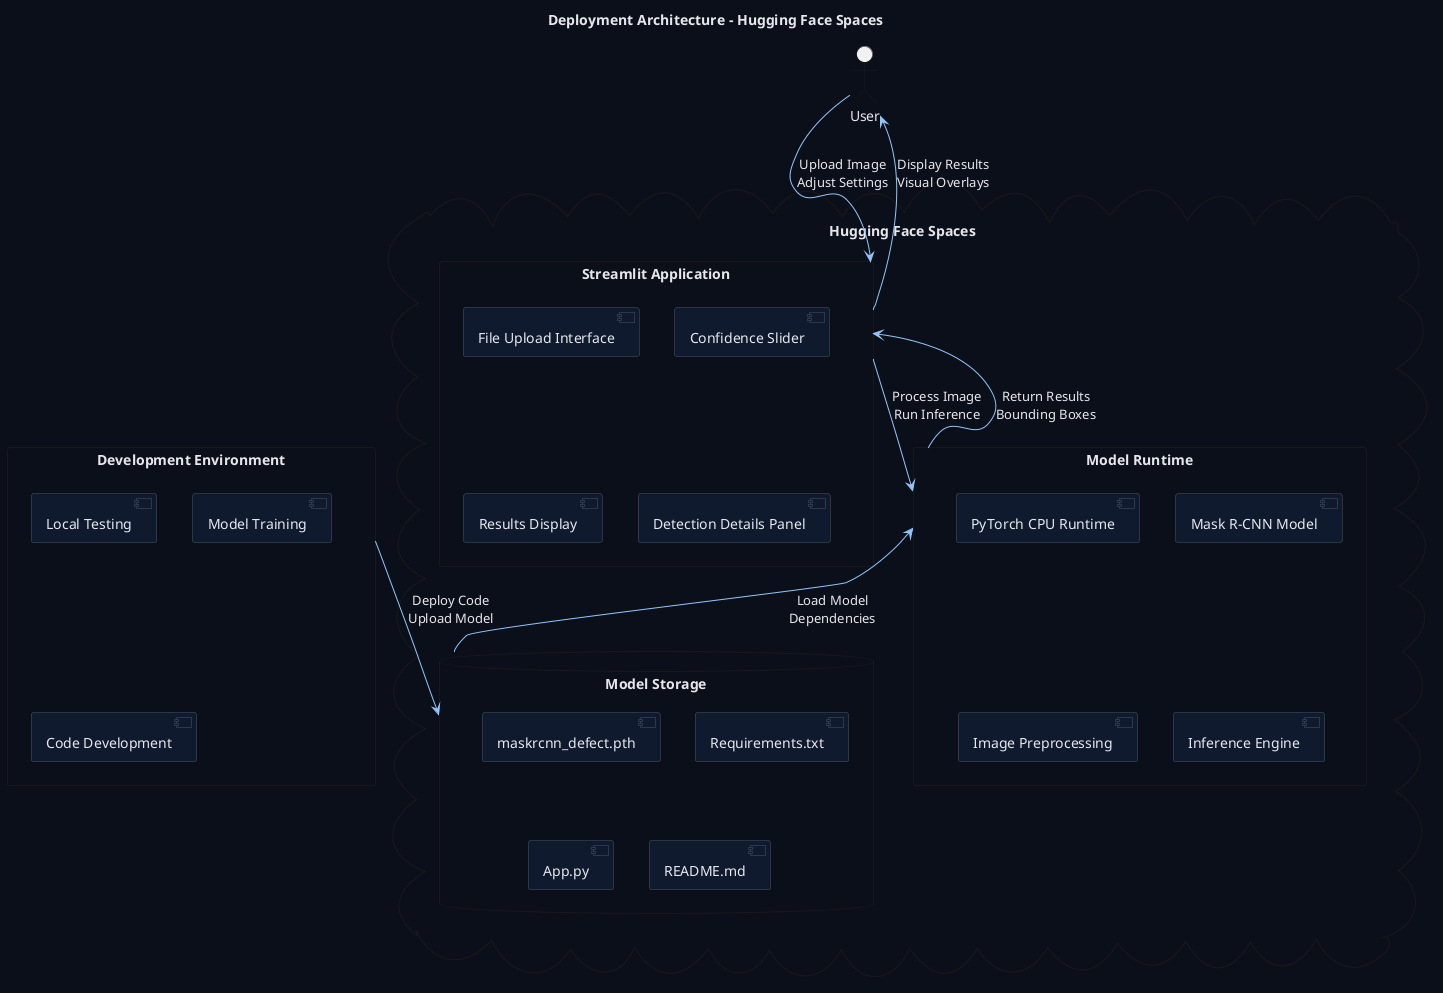 @startuml
skinparam backgroundColor #0b0f19
skinparam componentBackgroundColor #101a2f
skinparam componentBorderColor #4b5563
skinparam ArrowColor #93c5fd
skinparam DefaultFontColor #e5e7eb
title Deployment Architecture - Hugging Face Spaces

actor "User" as USER
cloud "Hugging Face Spaces" as HF {
  rectangle "Streamlit Application" as APP {
    [File Upload Interface]
    [Confidence Slider]
    [Results Display]
    [Detection Details Panel]
  }
  
  rectangle "Model Runtime" as RUNTIME {
    [PyTorch CPU Runtime]
    [Mask R-CNN Model]
    [Image Preprocessing]
    [Inference Engine]
  }
  
  database "Model Storage" as STORAGE {
    [maskrcnn_defect.pth]
    [Requirements.txt]
    [App.py]
    [README.md]
  }
}

rectangle "Development Environment" as DEV {
  [Local Testing]
  [Model Training]
  [Code Development]
}

USER --> APP : Upload Image\nAdjust Settings
APP --> RUNTIME : Process Image\nRun Inference
RUNTIME --> APP : Return Results\nBounding Boxes
APP --> USER : Display Results\nVisual Overlays
STORAGE --> RUNTIME : Load Model\nDependencies
DEV --> STORAGE : Deploy Code\nUpload Model
@enduml
